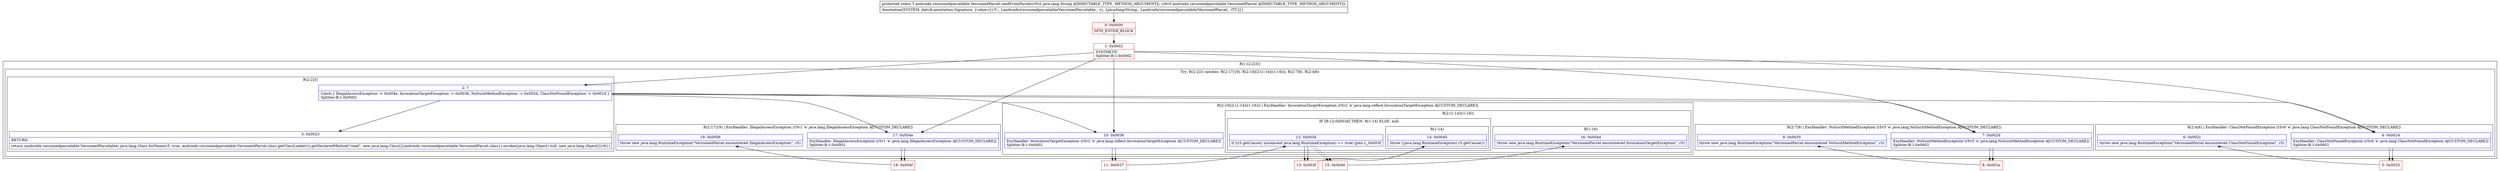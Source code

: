 digraph "CFG forandroidx.versionedparcelable.VersionedParcel.readFromParcel(Ljava\/lang\/String;Landroidx\/versionedparcelable\/VersionedParcel;)Landroidx\/versionedparcelable\/VersionedParcelable;" {
subgraph cluster_Region_1392796557 {
label = "R(1:(2:2|3))";
node [shape=record,color=blue];
subgraph cluster_TryCatchRegion_641286237 {
label = "Try: R(2:2|3) catches: R(2:17|19), R(2:10|(2:(1:14)|(1:16))), R(2:7|9), R(2:4|6)";
node [shape=record,color=blue];
subgraph cluster_Region_1447124294 {
label = "R(2:2|3)";
node [shape=record,color=blue];
Node_2 [shape=record,label="{2\:\ ?|Catch:\{ IllegalAccessException \-\> 0x004e, InvocationTargetException \-\> 0x0036, NoSuchMethodException \-\> 0x002d, ClassNotFoundException \-\> 0x0024 \}\lSplitter:B:1:0x0002\l}"];
Node_3 [shape=record,label="{3\:\ 0x0023|RETURN\l|return (androidx.versionedparcelable.VersionedParcelable) java.lang.Class.forName(r5, true, androidx.versionedparcelable.VersionedParcel.class.getClassLoader()).getDeclaredMethod(\"read\", new java.lang.Class[]\{androidx.versionedparcelable.VersionedParcel.class\}).invoke((java.lang.Object) null, new java.lang.Object[]\{r6\})\l}"];
}
subgraph cluster_Region_1977285341 {
label = "R(2:17|19) | ExcHandler: IllegalAccessException (r5v1 'e' java.lang.IllegalAccessException A[CUSTOM_DECLARE])\l";
node [shape=record,color=blue];
Node_17 [shape=record,label="{17\:\ 0x004e|ExcHandler: IllegalAccessException (r5v1 'e' java.lang.IllegalAccessException A[CUSTOM_DECLARE])\lSplitter:B:1:0x0002\l}"];
Node_19 [shape=record,label="{19\:\ 0x0056|throw new java.lang.RuntimeException(\"VersionedParcel encountered IllegalAccessException\", r5)\l}"];
}
subgraph cluster_Region_87222240 {
label = "R(2:10|(2:(1:14)|(1:16))) | ExcHandler: InvocationTargetException (r5v2 'e' java.lang.reflect.InvocationTargetException A[CUSTOM_DECLARE])\l";
node [shape=record,color=blue];
Node_10 [shape=record,label="{10\:\ 0x0036|ExcHandler: InvocationTargetException (r5v2 'e' java.lang.reflect.InvocationTargetException A[CUSTOM_DECLARE])\lSplitter:B:1:0x0002\l}"];
subgraph cluster_Region_1776641203 {
label = "R(2:(1:14)|(1:16))";
node [shape=record,color=blue];
subgraph cluster_IfRegion_898805668 {
label = "IF [B:12:0x003d] THEN: R(1:14) ELSE: null";
node [shape=record,color=blue];
Node_12 [shape=record,label="{12\:\ 0x003d|if ((r5.getCause() instanceof java.lang.RuntimeException) == true) goto L_0x003f\l}"];
subgraph cluster_Region_389851097 {
label = "R(1:14)";
node [shape=record,color=blue];
Node_14 [shape=record,label="{14\:\ 0x0045|throw ((java.lang.RuntimeException) r5.getCause())\l}"];
}
}
subgraph cluster_Region_86200121 {
label = "R(1:16)";
node [shape=record,color=blue];
Node_16 [shape=record,label="{16\:\ 0x004d|throw new java.lang.RuntimeException(\"VersionedParcel encountered InvocationTargetException\", r5)\l}"];
}
}
}
subgraph cluster_Region_1201763282 {
label = "R(2:7|9) | ExcHandler: NoSuchMethodException (r5v5 'e' java.lang.NoSuchMethodException A[CUSTOM_DECLARE])\l";
node [shape=record,color=blue];
Node_7 [shape=record,label="{7\:\ 0x002d|ExcHandler: NoSuchMethodException (r5v5 'e' java.lang.NoSuchMethodException A[CUSTOM_DECLARE])\lSplitter:B:1:0x0002\l}"];
Node_9 [shape=record,label="{9\:\ 0x0035|throw new java.lang.RuntimeException(\"VersionedParcel encountered NoSuchMethodException\", r5)\l}"];
}
subgraph cluster_Region_1735269133 {
label = "R(2:4|6) | ExcHandler: ClassNotFoundException (r5v6 'e' java.lang.ClassNotFoundException A[CUSTOM_DECLARE])\l";
node [shape=record,color=blue];
Node_4 [shape=record,label="{4\:\ 0x0024|ExcHandler: ClassNotFoundException (r5v6 'e' java.lang.ClassNotFoundException A[CUSTOM_DECLARE])\lSplitter:B:1:0x0002\l}"];
Node_6 [shape=record,label="{6\:\ 0x002c|throw new java.lang.RuntimeException(\"VersionedParcel encountered ClassNotFoundException\", r5)\l}"];
}
}
}
subgraph cluster_Region_1977285341 {
label = "R(2:17|19) | ExcHandler: IllegalAccessException (r5v1 'e' java.lang.IllegalAccessException A[CUSTOM_DECLARE])\l";
node [shape=record,color=blue];
Node_17 [shape=record,label="{17\:\ 0x004e|ExcHandler: IllegalAccessException (r5v1 'e' java.lang.IllegalAccessException A[CUSTOM_DECLARE])\lSplitter:B:1:0x0002\l}"];
Node_19 [shape=record,label="{19\:\ 0x0056|throw new java.lang.RuntimeException(\"VersionedParcel encountered IllegalAccessException\", r5)\l}"];
}
subgraph cluster_Region_87222240 {
label = "R(2:10|(2:(1:14)|(1:16))) | ExcHandler: InvocationTargetException (r5v2 'e' java.lang.reflect.InvocationTargetException A[CUSTOM_DECLARE])\l";
node [shape=record,color=blue];
Node_10 [shape=record,label="{10\:\ 0x0036|ExcHandler: InvocationTargetException (r5v2 'e' java.lang.reflect.InvocationTargetException A[CUSTOM_DECLARE])\lSplitter:B:1:0x0002\l}"];
subgraph cluster_Region_1776641203 {
label = "R(2:(1:14)|(1:16))";
node [shape=record,color=blue];
subgraph cluster_IfRegion_898805668 {
label = "IF [B:12:0x003d] THEN: R(1:14) ELSE: null";
node [shape=record,color=blue];
Node_12 [shape=record,label="{12\:\ 0x003d|if ((r5.getCause() instanceof java.lang.RuntimeException) == true) goto L_0x003f\l}"];
subgraph cluster_Region_389851097 {
label = "R(1:14)";
node [shape=record,color=blue];
Node_14 [shape=record,label="{14\:\ 0x0045|throw ((java.lang.RuntimeException) r5.getCause())\l}"];
}
}
subgraph cluster_Region_86200121 {
label = "R(1:16)";
node [shape=record,color=blue];
Node_16 [shape=record,label="{16\:\ 0x004d|throw new java.lang.RuntimeException(\"VersionedParcel encountered InvocationTargetException\", r5)\l}"];
}
}
}
subgraph cluster_Region_1201763282 {
label = "R(2:7|9) | ExcHandler: NoSuchMethodException (r5v5 'e' java.lang.NoSuchMethodException A[CUSTOM_DECLARE])\l";
node [shape=record,color=blue];
Node_7 [shape=record,label="{7\:\ 0x002d|ExcHandler: NoSuchMethodException (r5v5 'e' java.lang.NoSuchMethodException A[CUSTOM_DECLARE])\lSplitter:B:1:0x0002\l}"];
Node_9 [shape=record,label="{9\:\ 0x0035|throw new java.lang.RuntimeException(\"VersionedParcel encountered NoSuchMethodException\", r5)\l}"];
}
subgraph cluster_Region_1735269133 {
label = "R(2:4|6) | ExcHandler: ClassNotFoundException (r5v6 'e' java.lang.ClassNotFoundException A[CUSTOM_DECLARE])\l";
node [shape=record,color=blue];
Node_4 [shape=record,label="{4\:\ 0x0024|ExcHandler: ClassNotFoundException (r5v6 'e' java.lang.ClassNotFoundException A[CUSTOM_DECLARE])\lSplitter:B:1:0x0002\l}"];
Node_6 [shape=record,label="{6\:\ 0x002c|throw new java.lang.RuntimeException(\"VersionedParcel encountered ClassNotFoundException\", r5)\l}"];
}
Node_0 [shape=record,color=red,label="{0\:\ 0x0000|MTH_ENTER_BLOCK\l}"];
Node_1 [shape=record,color=red,label="{1\:\ 0x0002|SYNTHETIC\lSplitter:B:1:0x0002\l}"];
Node_5 [shape=record,color=red,label="{5\:\ 0x0025}"];
Node_8 [shape=record,color=red,label="{8\:\ 0x002e}"];
Node_11 [shape=record,color=red,label="{11\:\ 0x0037}"];
Node_13 [shape=record,color=red,label="{13\:\ 0x003f}"];
Node_15 [shape=record,color=red,label="{15\:\ 0x0046}"];
Node_18 [shape=record,color=red,label="{18\:\ 0x004f}"];
MethodNode[shape=record,label="{protected static T androidx.versionedparcelable.VersionedParcel.readFromParcel((r5v0 java.lang.String A[IMMUTABLE_TYPE, METHOD_ARGUMENT]), (r6v0 androidx.versionedparcelable.VersionedParcel A[IMMUTABLE_TYPE, METHOD_ARGUMENT]))  | Annotation[SYSTEM, dalvik.annotation.Signature, \{value=[\<T::, Landroidx\/versionedparcelable\/VersionedParcelable;, \>(, Ljava\/lang\/String;, Landroidx\/versionedparcelable\/VersionedParcel;, )TT;]\}]\l}"];
MethodNode -> Node_0;
Node_2 -> Node_3;
Node_2 -> Node_17;
Node_2 -> Node_10;
Node_2 -> Node_7;
Node_2 -> Node_4;
Node_17 -> Node_18;
Node_10 -> Node_11;
Node_12 -> Node_13;
Node_12 -> Node_15[style=dashed];
Node_7 -> Node_8;
Node_4 -> Node_5;
Node_17 -> Node_18;
Node_10 -> Node_11;
Node_12 -> Node_13;
Node_12 -> Node_15[style=dashed];
Node_7 -> Node_8;
Node_4 -> Node_5;
Node_0 -> Node_1;
Node_1 -> Node_2;
Node_1 -> Node_17;
Node_1 -> Node_10;
Node_1 -> Node_7;
Node_1 -> Node_4;
Node_5 -> Node_6;
Node_8 -> Node_9;
Node_11 -> Node_12;
Node_13 -> Node_14;
Node_15 -> Node_16;
Node_18 -> Node_19;
}

